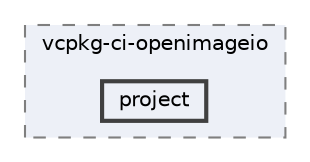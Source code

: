 digraph "external/reflect-cpp/vcpkg/scripts/test_ports/vcpkg-ci-openimageio/project"
{
 // LATEX_PDF_SIZE
  bgcolor="transparent";
  edge [fontname=Helvetica,fontsize=10,labelfontname=Helvetica,labelfontsize=10];
  node [fontname=Helvetica,fontsize=10,shape=box,height=0.2,width=0.4];
  compound=true
  subgraph clusterdir_1ee067ec8069495e8324b1fd515c1a14 {
    graph [ bgcolor="#edf0f7", pencolor="grey50", label="vcpkg-ci-openimageio", fontname=Helvetica,fontsize=10 style="filled,dashed", URL="dir_1ee067ec8069495e8324b1fd515c1a14.html",tooltip=""]
  dir_1d493718c685cdc99582f1969fa6ffb7 [label="project", fillcolor="#edf0f7", color="grey25", style="filled,bold", URL="dir_1d493718c685cdc99582f1969fa6ffb7.html",tooltip=""];
  }
}
